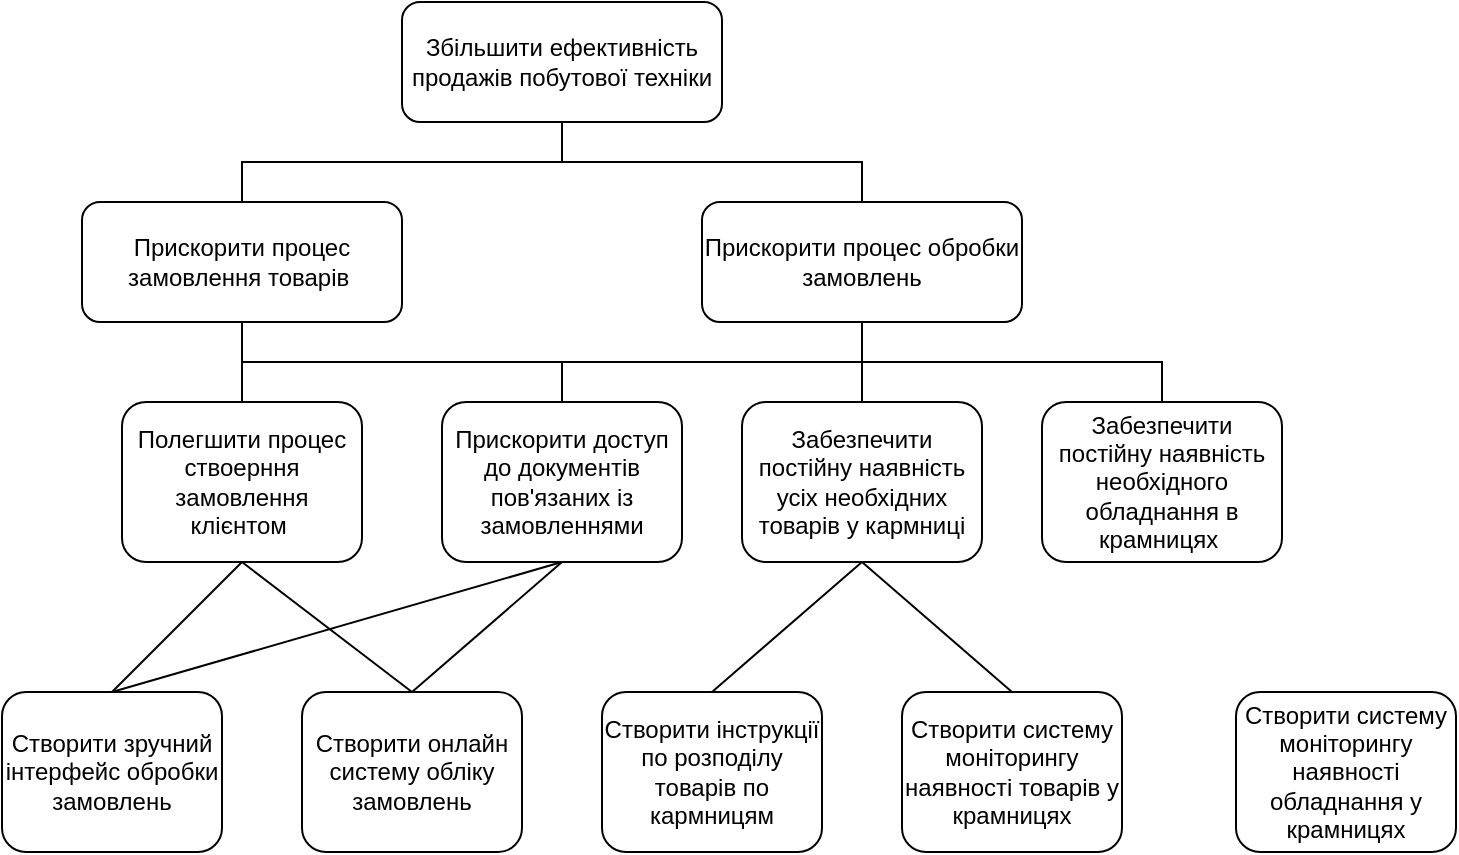 <mxfile version="22.1.5" type="github">
  <diagram name="Страница — 1" id="abeItS0DTZ43whYvkSR8">
    <mxGraphModel dx="1185" dy="639" grid="1" gridSize="10" guides="1" tooltips="1" connect="1" arrows="1" fold="1" page="1" pageScale="1" pageWidth="827" pageHeight="1169" math="0" shadow="0">
      <root>
        <mxCell id="0" />
        <mxCell id="1" parent="0" />
        <mxCell id="w6v1x1wFfDmxcHy3iJqM-1" value="Збільшити ефективність продажів побутової техніки" style="rounded=1;whiteSpace=wrap;html=1;" parent="1" vertex="1">
          <mxGeometry x="300" y="160" width="160" height="60" as="geometry" />
        </mxCell>
        <mxCell id="w6v1x1wFfDmxcHy3iJqM-2" value="Прискорити процес замовлення товарів&amp;nbsp;" style="rounded=1;whiteSpace=wrap;html=1;" parent="1" vertex="1">
          <mxGeometry x="140" y="260" width="160" height="60" as="geometry" />
        </mxCell>
        <mxCell id="w6v1x1wFfDmxcHy3iJqM-3" value="Прискорити процес обробки замовлень" style="rounded=1;whiteSpace=wrap;html=1;" parent="1" vertex="1">
          <mxGeometry x="450" y="260" width="160" height="60" as="geometry" />
        </mxCell>
        <mxCell id="w6v1x1wFfDmxcHy3iJqM-4" value="" style="endArrow=none;html=1;rounded=0;entryX=0.5;entryY=1;entryDx=0;entryDy=0;exitX=0.5;exitY=0;exitDx=0;exitDy=0;edgeStyle=orthogonalEdgeStyle;" parent="1" source="w6v1x1wFfDmxcHy3iJqM-2" target="w6v1x1wFfDmxcHy3iJqM-1" edge="1">
          <mxGeometry width="50" height="50" relative="1" as="geometry">
            <mxPoint x="300" y="280" as="sourcePoint" />
            <mxPoint x="350" y="230" as="targetPoint" />
          </mxGeometry>
        </mxCell>
        <mxCell id="w6v1x1wFfDmxcHy3iJqM-5" value="" style="endArrow=none;html=1;rounded=0;entryX=0.5;entryY=1;entryDx=0;entryDy=0;exitX=0.5;exitY=0;exitDx=0;exitDy=0;edgeStyle=orthogonalEdgeStyle;" parent="1" source="w6v1x1wFfDmxcHy3iJqM-3" target="w6v1x1wFfDmxcHy3iJqM-1" edge="1">
          <mxGeometry width="50" height="50" relative="1" as="geometry">
            <mxPoint x="270" y="270" as="sourcePoint" />
            <mxPoint x="390" y="230" as="targetPoint" />
          </mxGeometry>
        </mxCell>
        <mxCell id="w6v1x1wFfDmxcHy3iJqM-6" value="Полегшити процес ствоерння замовлення клієнтом&amp;nbsp;" style="rounded=1;whiteSpace=wrap;html=1;" parent="1" vertex="1">
          <mxGeometry x="160" y="360" width="120" height="80" as="geometry" />
        </mxCell>
        <mxCell id="w6v1x1wFfDmxcHy3iJqM-8" value="Прискорити доступ до документів пов&#39;язаних із замовленнями" style="rounded=1;whiteSpace=wrap;html=1;" parent="1" vertex="1">
          <mxGeometry x="320" y="360" width="120" height="80" as="geometry" />
        </mxCell>
        <mxCell id="w6v1x1wFfDmxcHy3iJqM-9" value="Забезпечити постійну наявність усіх необхідних товарів у кармниці" style="rounded=1;whiteSpace=wrap;html=1;" parent="1" vertex="1">
          <mxGeometry x="470" y="360" width="120" height="80" as="geometry" />
        </mxCell>
        <mxCell id="w6v1x1wFfDmxcHy3iJqM-10" value="Забезпечити постійну наявність необхідного обладнання в крамницях&amp;nbsp;" style="rounded=1;whiteSpace=wrap;html=1;" parent="1" vertex="1">
          <mxGeometry x="620" y="360" width="120" height="80" as="geometry" />
        </mxCell>
        <mxCell id="w6v1x1wFfDmxcHy3iJqM-11" value="" style="endArrow=none;html=1;rounded=0;entryX=0.5;entryY=1;entryDx=0;entryDy=0;exitX=0.5;exitY=0;exitDx=0;exitDy=0;edgeStyle=orthogonalEdgeStyle;" parent="1" source="w6v1x1wFfDmxcHy3iJqM-6" target="w6v1x1wFfDmxcHy3iJqM-2" edge="1">
          <mxGeometry width="50" height="50" relative="1" as="geometry">
            <mxPoint x="240" y="270" as="sourcePoint" />
            <mxPoint x="390" y="230" as="targetPoint" />
          </mxGeometry>
        </mxCell>
        <mxCell id="w6v1x1wFfDmxcHy3iJqM-13" value="" style="endArrow=none;html=1;rounded=0;entryX=0.5;entryY=1;entryDx=0;entryDy=0;exitX=0.5;exitY=0;exitDx=0;exitDy=0;edgeStyle=orthogonalEdgeStyle;" parent="1" source="w6v1x1wFfDmxcHy3iJqM-8" target="w6v1x1wFfDmxcHy3iJqM-2" edge="1">
          <mxGeometry width="50" height="50" relative="1" as="geometry">
            <mxPoint x="240" y="370" as="sourcePoint" />
            <mxPoint x="240" y="330" as="targetPoint" />
          </mxGeometry>
        </mxCell>
        <mxCell id="w6v1x1wFfDmxcHy3iJqM-14" value="" style="endArrow=none;html=1;rounded=0;entryX=0.5;entryY=1;entryDx=0;entryDy=0;exitX=0.5;exitY=0;exitDx=0;exitDy=0;edgeStyle=orthogonalEdgeStyle;" parent="1" source="w6v1x1wFfDmxcHy3iJqM-8" target="w6v1x1wFfDmxcHy3iJqM-3" edge="1">
          <mxGeometry width="50" height="50" relative="1" as="geometry">
            <mxPoint x="390" y="370" as="sourcePoint" />
            <mxPoint x="240" y="330" as="targetPoint" />
          </mxGeometry>
        </mxCell>
        <mxCell id="w6v1x1wFfDmxcHy3iJqM-15" value="" style="endArrow=none;html=1;rounded=0;entryX=0.5;entryY=1;entryDx=0;entryDy=0;exitX=0.5;exitY=0;exitDx=0;exitDy=0;edgeStyle=orthogonalEdgeStyle;" parent="1" source="w6v1x1wFfDmxcHy3iJqM-9" target="w6v1x1wFfDmxcHy3iJqM-3" edge="1">
          <mxGeometry width="50" height="50" relative="1" as="geometry">
            <mxPoint x="390" y="370" as="sourcePoint" />
            <mxPoint x="540" y="330" as="targetPoint" />
          </mxGeometry>
        </mxCell>
        <mxCell id="w6v1x1wFfDmxcHy3iJqM-16" value="" style="endArrow=none;html=1;rounded=0;entryX=0.5;entryY=1;entryDx=0;entryDy=0;exitX=0.5;exitY=0;exitDx=0;exitDy=0;edgeStyle=orthogonalEdgeStyle;" parent="1" source="w6v1x1wFfDmxcHy3iJqM-10" target="w6v1x1wFfDmxcHy3iJqM-3" edge="1">
          <mxGeometry width="50" height="50" relative="1" as="geometry">
            <mxPoint x="540" y="370" as="sourcePoint" />
            <mxPoint x="540" y="330" as="targetPoint" />
          </mxGeometry>
        </mxCell>
        <mxCell id="w6v1x1wFfDmxcHy3iJqM-17" value="Створити зручний інтерфейс обробки замовлень" style="rounded=1;whiteSpace=wrap;html=1;" parent="1" vertex="1">
          <mxGeometry x="100" y="505" width="110" height="80" as="geometry" />
        </mxCell>
        <mxCell id="w6v1x1wFfDmxcHy3iJqM-18" value="Створити онлайн систему обліку замовлень" style="rounded=1;whiteSpace=wrap;html=1;" parent="1" vertex="1">
          <mxGeometry x="250" y="505" width="110" height="80" as="geometry" />
        </mxCell>
        <mxCell id="w6v1x1wFfDmxcHy3iJqM-20" value="" style="endArrow=none;html=1;rounded=0;entryX=0.5;entryY=1;entryDx=0;entryDy=0;exitX=0.5;exitY=0;exitDx=0;exitDy=0;" parent="1" source="w6v1x1wFfDmxcHy3iJqM-17" target="w6v1x1wFfDmxcHy3iJqM-6" edge="1">
          <mxGeometry width="50" height="50" relative="1" as="geometry">
            <mxPoint x="90" y="370" as="sourcePoint" />
            <mxPoint x="240" y="330" as="targetPoint" />
          </mxGeometry>
        </mxCell>
        <mxCell id="w6v1x1wFfDmxcHy3iJqM-21" value="" style="endArrow=none;html=1;rounded=0;entryX=0.5;entryY=1;entryDx=0;entryDy=0;exitX=0.5;exitY=0;exitDx=0;exitDy=0;" parent="1" source="w6v1x1wFfDmxcHy3iJqM-18" target="w6v1x1wFfDmxcHy3iJqM-6" edge="1">
          <mxGeometry width="50" height="50" relative="1" as="geometry">
            <mxPoint x="505" y="535" as="sourcePoint" />
            <mxPoint x="430" y="470" as="targetPoint" />
          </mxGeometry>
        </mxCell>
        <mxCell id="w6v1x1wFfDmxcHy3iJqM-22" value="" style="endArrow=none;html=1;rounded=0;entryX=0.5;entryY=1;entryDx=0;entryDy=0;exitX=0.5;exitY=0;exitDx=0;exitDy=0;" parent="1" source="w6v1x1wFfDmxcHy3iJqM-17" target="w6v1x1wFfDmxcHy3iJqM-8" edge="1">
          <mxGeometry width="50" height="50" relative="1" as="geometry">
            <mxPoint x="315" y="515" as="sourcePoint" />
            <mxPoint x="90" y="450" as="targetPoint" />
          </mxGeometry>
        </mxCell>
        <mxCell id="w6v1x1wFfDmxcHy3iJqM-23" value="" style="endArrow=none;html=1;rounded=0;entryX=0.5;entryY=1;entryDx=0;entryDy=0;exitX=0.5;exitY=0;exitDx=0;exitDy=0;" parent="1" source="w6v1x1wFfDmxcHy3iJqM-18" target="w6v1x1wFfDmxcHy3iJqM-8" edge="1">
          <mxGeometry width="50" height="50" relative="1" as="geometry">
            <mxPoint x="165" y="515" as="sourcePoint" />
            <mxPoint x="390" y="450" as="targetPoint" />
          </mxGeometry>
        </mxCell>
        <mxCell id="6jcjCnrCG8_cXWkytDmZ-1" value="Створити систему моніторингу наявності товарів у крамницях" style="rounded=1;whiteSpace=wrap;html=1;" vertex="1" parent="1">
          <mxGeometry x="550" y="505" width="110" height="80" as="geometry" />
        </mxCell>
        <mxCell id="6jcjCnrCG8_cXWkytDmZ-2" value="Створити інструкції по розподілу товарів по кармницям" style="rounded=1;whiteSpace=wrap;html=1;" vertex="1" parent="1">
          <mxGeometry x="400" y="505" width="110" height="80" as="geometry" />
        </mxCell>
        <mxCell id="6jcjCnrCG8_cXWkytDmZ-3" value="" style="endArrow=none;html=1;rounded=0;entryX=0.5;entryY=1;entryDx=0;entryDy=0;exitX=0.5;exitY=0;exitDx=0;exitDy=0;" edge="1" parent="1" source="6jcjCnrCG8_cXWkytDmZ-2" target="w6v1x1wFfDmxcHy3iJqM-9">
          <mxGeometry width="50" height="50" relative="1" as="geometry">
            <mxPoint x="315" y="515" as="sourcePoint" />
            <mxPoint x="390" y="450" as="targetPoint" />
          </mxGeometry>
        </mxCell>
        <mxCell id="6jcjCnrCG8_cXWkytDmZ-4" value="" style="endArrow=none;html=1;rounded=0;entryX=0.5;entryY=1;entryDx=0;entryDy=0;exitX=0.5;exitY=0;exitDx=0;exitDy=0;" edge="1" parent="1" source="6jcjCnrCG8_cXWkytDmZ-1" target="w6v1x1wFfDmxcHy3iJqM-9">
          <mxGeometry width="50" height="50" relative="1" as="geometry">
            <mxPoint x="475" y="515" as="sourcePoint" />
            <mxPoint x="540" y="450" as="targetPoint" />
          </mxGeometry>
        </mxCell>
        <mxCell id="6jcjCnrCG8_cXWkytDmZ-5" value="Створити систему моніторингу наявності обладнання у крамницях" style="rounded=1;whiteSpace=wrap;html=1;" vertex="1" parent="1">
          <mxGeometry x="717" y="505" width="110" height="80" as="geometry" />
        </mxCell>
      </root>
    </mxGraphModel>
  </diagram>
</mxfile>
